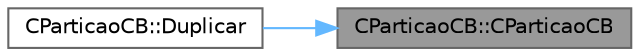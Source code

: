 digraph "CParticaoCB::CParticaoCB"
{
 // LATEX_PDF_SIZE
  bgcolor="transparent";
  edge [fontname=Helvetica,fontsize=10,labelfontname=Helvetica,labelfontsize=10];
  node [fontname=Helvetica,fontsize=10,shape=box,height=0.2,width=0.4];
  rankdir="RL";
  Node1 [id="Node000001",label="CParticaoCB::CParticaoCB",height=0.2,width=0.4,color="gray40", fillcolor="grey60", style="filled", fontcolor="black",tooltip=" "];
  Node1 -> Node2 [id="edge2_Node000001_Node000002",dir="back",color="steelblue1",style="solid",tooltip=" "];
  Node2 [id="Node000002",label="CParticaoCB::Duplicar",height=0.2,width=0.4,color="grey40", fillcolor="white", style="filled",URL="$classCParticaoCB.html#af24fe3e275e519a96fcb657c204b5cc5",tooltip="Cria um objecto que é uma cópia deste."];
}
